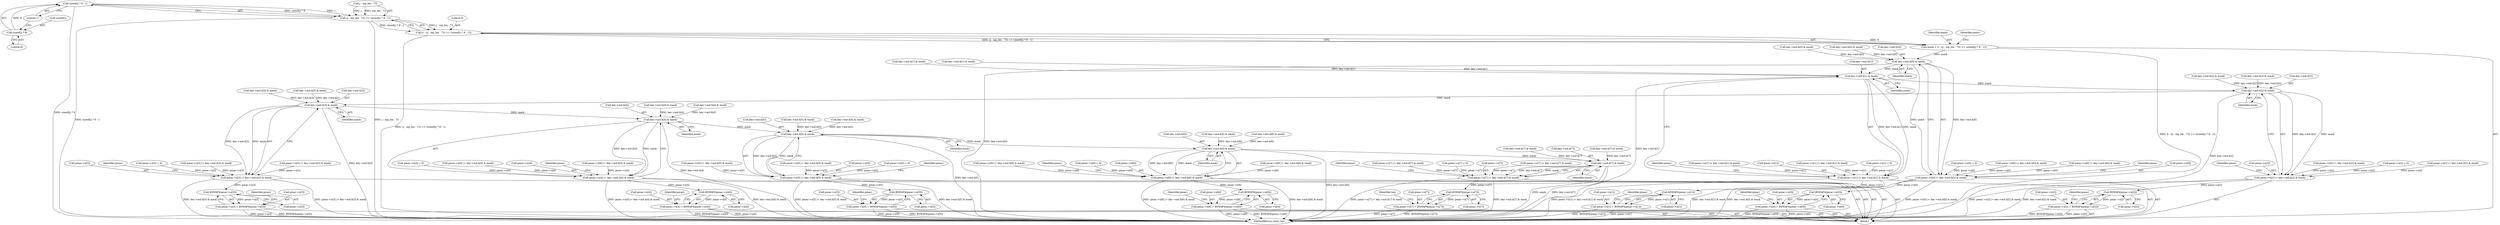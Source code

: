 digraph "0_openssl_68595c0c2886e7942a14f98c17a55a88afb6c292_0@API" {
"1001400" [label="(Call,sizeof(j) * 8 - 1)"];
"1001401" [label="(Call,sizeof(j) * 8)"];
"1001394" [label="(Call,(j - inp_len - 73) >> (sizeof(j) * 8 - 1))"];
"1001392" [label="(Call,0 - ((j - inp_len - 73) >> (sizeof(j) * 8 - 1)))"];
"1001390" [label="(Call,mask = 0 - ((j - inp_len - 73) >> (sizeof(j) * 8 - 1)))"];
"1001412" [label="(Call,key->md.h[0] & mask)"];
"1001406" [label="(Call,pmac->u[0] |= key->md.h[0] & mask)"];
"1001532" [label="(Call,BSWAP4(pmac->u[0]))"];
"1001526" [label="(Call,pmac->u[0] = BSWAP4(pmac->u[0]))"];
"1001427" [label="(Call,key->md.h[1] & mask)"];
"1001421" [label="(Call,pmac->u[1] |= key->md.h[1] & mask)"];
"1001544" [label="(Call,BSWAP4(pmac->u[1]))"];
"1001538" [label="(Call,pmac->u[1] = BSWAP4(pmac->u[1]))"];
"1001442" [label="(Call,key->md.h[2] & mask)"];
"1001436" [label="(Call,pmac->u[2] |= key->md.h[2] & mask)"];
"1001556" [label="(Call,BSWAP4(pmac->u[2]))"];
"1001550" [label="(Call,pmac->u[2] = BSWAP4(pmac->u[2]))"];
"1001457" [label="(Call,key->md.h[3] & mask)"];
"1001451" [label="(Call,pmac->u[3] |= key->md.h[3] & mask)"];
"1001568" [label="(Call,BSWAP4(pmac->u[3]))"];
"1001562" [label="(Call,pmac->u[3] = BSWAP4(pmac->u[3]))"];
"1001472" [label="(Call,key->md.h[4] & mask)"];
"1001466" [label="(Call,pmac->u[4] |= key->md.h[4] & mask)"];
"1001580" [label="(Call,BSWAP4(pmac->u[4]))"];
"1001574" [label="(Call,pmac->u[4] = BSWAP4(pmac->u[4]))"];
"1001487" [label="(Call,key->md.h[5] & mask)"];
"1001481" [label="(Call,pmac->u[5] |= key->md.h[5] & mask)"];
"1001592" [label="(Call,BSWAP4(pmac->u[5]))"];
"1001586" [label="(Call,pmac->u[5] = BSWAP4(pmac->u[5]))"];
"1001502" [label="(Call,key->md.h[6] & mask)"];
"1001496" [label="(Call,pmac->u[6] |= key->md.h[6] & mask)"];
"1001604" [label="(Call,BSWAP4(pmac->u[6]))"];
"1001598" [label="(Call,pmac->u[6] = BSWAP4(pmac->u[6]))"];
"1001517" [label="(Call,key->md.h[7] & mask)"];
"1001511" [label="(Call,pmac->u[7] |= key->md.h[7] & mask)"];
"1001616" [label="(Call,BSWAP4(pmac->u[7]))"];
"1001610" [label="(Call,pmac->u[7] = BSWAP4(pmac->u[7]))"];
"1001420" [label="(Identifier,mask)"];
"1001261" [label="(Call,pmac->u[6] |= key->md.h[6] & mask)"];
"1001604" [label="(Call,BSWAP4(pmac->u[6]))"];
"1001503" [label="(Call,key->md.h[6])"];
"1001002" [label="(Call,pmac->u[2] |= key->md.h[2] & mask)"];
"1001465" [label="(Identifier,mask)"];
"1001427" [label="(Call,key->md.h[1] & mask)"];
"1001592" [label="(Call,BSWAP4(pmac->u[5]))"];
"1001171" [label="(Call,pmac->u[0] |= key->md.h[0] & mask)"];
"1001391" [label="(Identifier,mask)"];
"1001610" [label="(Call,pmac->u[7] = BSWAP4(pmac->u[7]))"];
"1001457" [label="(Call,key->md.h[3] & mask)"];
"1001083" [label="(Call,key->md.h[7] & mask)"];
"1001473" [label="(Call,key->md.h[4])"];
"1001395" [label="(Call,j - inp_len - 73)"];
"1001551" [label="(Call,pmac->u[2])"];
"1001458" [label="(Call,key->md.h[3])"];
"1001526" [label="(Call,pmac->u[0] = BSWAP4(pmac->u[0]))"];
"1001586" [label="(Call,pmac->u[5] = BSWAP4(pmac->u[5]))"];
"1001617" [label="(Call,pmac->u[7])"];
"1001616" [label="(Call,BSWAP4(pmac->u[7]))"];
"1001480" [label="(Identifier,mask)"];
"1001587" [label="(Call,pmac->u[5])"];
"1000809" [label="(Call,pmac->u[2] = 0)"];
"1001518" [label="(Call,key->md.h[7])"];
"1000823" [label="(Call,pmac->u[4] = 0)"];
"1000978" [label="(Call,key->md.h[0] & mask)"];
"1001216" [label="(Call,pmac->u[3] |= key->md.h[3] & mask)"];
"1001562" [label="(Call,pmac->u[3] = BSWAP4(pmac->u[3]))"];
"1001032" [label="(Call,pmac->u[4] |= key->md.h[4] & mask)"];
"1001282" [label="(Call,key->md.h[7] & mask)"];
"1001421" [label="(Call,pmac->u[1] |= key->md.h[1] & mask)"];
"1001439" [label="(Identifier,pmac)"];
"1001201" [label="(Call,pmac->u[2] |= key->md.h[2] & mask)"];
"1001580" [label="(Call,BSWAP4(pmac->u[4]))"];
"1001237" [label="(Call,key->md.h[4] & mask)"];
"1001556" [label="(Call,BSWAP4(pmac->u[2]))"];
"1001186" [label="(Call,pmac->u[1] |= key->md.h[1] & mask)"];
"1001422" [label="(Call,pmac->u[1])"];
"1001428" [label="(Call,key->md.h[1])"];
"1001569" [label="(Call,pmac->u[3])"];
"1001062" [label="(Call,pmac->u[6] |= key->md.h[6] & mask)"];
"1001452" [label="(Call,pmac->u[3])"];
"1001424" [label="(Identifier,pmac)"];
"1001394" [label="(Call,(j - inp_len - 73) >> (sizeof(j) * 8 - 1))"];
"1001538" [label="(Call,pmac->u[1] = BSWAP4(pmac->u[1]))"];
"1001574" [label="(Call,pmac->u[4] = BSWAP4(pmac->u[4]))"];
"1001246" [label="(Call,pmac->u[5] |= key->md.h[5] & mask)"];
"1001466" [label="(Call,pmac->u[4] |= key->md.h[4] & mask)"];
"1001593" [label="(Call,pmac->u[5])"];
"1001525" [label="(Identifier,mask)"];
"1001532" [label="(Call,BSWAP4(pmac->u[0]))"];
"1001407" [label="(Call,pmac->u[0])"];
"1001390" [label="(Call,mask = 0 - ((j - inp_len - 73) >> (sizeof(j) * 8 - 1)))"];
"1001487" [label="(Call,key->md.h[5] & mask)"];
"1001541" [label="(Identifier,pmac)"];
"1001392" [label="(Call,0 - ((j - inp_len - 73) >> (sizeof(j) * 8 - 1)))"];
"1001481" [label="(Call,pmac->u[5] |= key->md.h[5] & mask)"];
"1001435" [label="(Identifier,mask)"];
"1001451" [label="(Call,pmac->u[3] |= key->md.h[3] & mask)"];
"1001467" [label="(Call,pmac->u[4])"];
"1001484" [label="(Identifier,pmac)"];
"1001605" [label="(Call,pmac->u[6])"];
"1001177" [label="(Call,key->md.h[0] & mask)"];
"1001482" [label="(Call,pmac->u[5])"];
"1001565" [label="(Identifier,pmac)"];
"1001545" [label="(Call,pmac->u[1])"];
"1001623" [label="(Identifier,len)"];
"1000830" [label="(Call,pmac->u[5] = 0)"];
"1000987" [label="(Call,pmac->u[1] |= key->md.h[1] & mask)"];
"1001514" [label="(Identifier,pmac)"];
"1001413" [label="(Call,key->md.h[0])"];
"1001409" [label="(Identifier,pmac)"];
"1000795" [label="(Call,pmac->u[0] = 0)"];
"1001469" [label="(Identifier,pmac)"];
"1001575" [label="(Call,pmac->u[4])"];
"1001533" [label="(Call,pmac->u[0])"];
"1001502" [label="(Call,key->md.h[6] & mask)"];
"1001601" [label="(Identifier,pmac)"];
"1001557" [label="(Call,pmac->u[2])"];
"1001222" [label="(Call,key->md.h[3] & mask)"];
"1000816" [label="(Call,pmac->u[3] = 0)"];
"1001068" [label="(Call,key->md.h[6] & mask)"];
"1000837" [label="(Call,pmac->u[6] = 0)"];
"1001511" [label="(Call,pmac->u[7] |= key->md.h[7] & mask)"];
"1001529" [label="(Identifier,pmac)"];
"1001568" [label="(Call,BSWAP4(pmac->u[3]))"];
"1001497" [label="(Call,pmac->u[6])"];
"1001544" [label="(Call,BSWAP4(pmac->u[1]))"];
"1000496" [label="(Block,)"];
"1000993" [label="(Call,key->md.h[1] & mask)"];
"1001589" [label="(Identifier,pmac)"];
"1001550" [label="(Call,pmac->u[2] = BSWAP4(pmac->u[2]))"];
"1001038" [label="(Call,key->md.h[4] & mask)"];
"1001944" [label="(MethodReturn,static int)"];
"1001577" [label="(Identifier,pmac)"];
"1001436" [label="(Call,pmac->u[2] |= key->md.h[2] & mask)"];
"1001252" [label="(Call,key->md.h[5] & mask)"];
"1001402" [label="(Call,sizeof(j))"];
"1001517" [label="(Call,key->md.h[7] & mask)"];
"1001276" [label="(Call,pmac->u[7] |= key->md.h[7] & mask)"];
"1001412" [label="(Call,key->md.h[0] & mask)"];
"1001599" [label="(Call,pmac->u[6])"];
"1000972" [label="(Call,pmac->u[0] |= key->md.h[0] & mask)"];
"1001488" [label="(Call,key->md.h[5])"];
"1001008" [label="(Call,key->md.h[2] & mask)"];
"1001405" [label="(Literal,1)"];
"1001613" [label="(Identifier,pmac)"];
"1000844" [label="(Call,pmac->u[7] = 0)"];
"1001495" [label="(Identifier,mask)"];
"1001454" [label="(Identifier,pmac)"];
"1001553" [label="(Identifier,pmac)"];
"1001207" [label="(Call,key->md.h[2] & mask)"];
"1001581" [label="(Call,pmac->u[4])"];
"1001267" [label="(Call,key->md.h[6] & mask)"];
"1000802" [label="(Call,pmac->u[1] = 0)"];
"1001598" [label="(Call,pmac->u[6] = BSWAP4(pmac->u[6]))"];
"1001499" [label="(Identifier,pmac)"];
"1001442" [label="(Call,key->md.h[2] & mask)"];
"1001404" [label="(Literal,8)"];
"1001472" [label="(Call,key->md.h[4] & mask)"];
"1001401" [label="(Call,sizeof(j) * 8)"];
"1001393" [label="(Literal,0)"];
"1001512" [label="(Call,pmac->u[7])"];
"1001450" [label="(Identifier,mask)"];
"1001077" [label="(Call,pmac->u[7] |= key->md.h[7] & mask)"];
"1001406" [label="(Call,pmac->u[0] |= key->md.h[0] & mask)"];
"1001611" [label="(Call,pmac->u[7])"];
"1001563" [label="(Call,pmac->u[3])"];
"1001539" [label="(Call,pmac->u[1])"];
"1001023" [label="(Call,key->md.h[3] & mask)"];
"1001437" [label="(Call,pmac->u[2])"];
"1001527" [label="(Call,pmac->u[0])"];
"1001047" [label="(Call,pmac->u[5] |= key->md.h[5] & mask)"];
"1001496" [label="(Call,pmac->u[6] |= key->md.h[6] & mask)"];
"1001510" [label="(Identifier,mask)"];
"1001053" [label="(Call,key->md.h[5] & mask)"];
"1001231" [label="(Call,pmac->u[4] |= key->md.h[4] & mask)"];
"1001443" [label="(Call,key->md.h[2])"];
"1001400" [label="(Call,sizeof(j) * 8 - 1)"];
"1001192" [label="(Call,key->md.h[1] & mask)"];
"1001017" [label="(Call,pmac->u[3] |= key->md.h[3] & mask)"];
"1001400" -> "1001394"  [label="AST: "];
"1001400" -> "1001405"  [label="CFG: "];
"1001401" -> "1001400"  [label="AST: "];
"1001405" -> "1001400"  [label="AST: "];
"1001394" -> "1001400"  [label="CFG: "];
"1001400" -> "1001944"  [label="DDG: sizeof(j) * 8"];
"1001400" -> "1001394"  [label="DDG: sizeof(j) * 8"];
"1001400" -> "1001394"  [label="DDG: 1"];
"1001401" -> "1001400"  [label="DDG: 8"];
"1001401" -> "1001404"  [label="CFG: "];
"1001402" -> "1001401"  [label="AST: "];
"1001404" -> "1001401"  [label="AST: "];
"1001405" -> "1001401"  [label="CFG: "];
"1001394" -> "1001392"  [label="AST: "];
"1001395" -> "1001394"  [label="AST: "];
"1001392" -> "1001394"  [label="CFG: "];
"1001394" -> "1001944"  [label="DDG: sizeof(j) * 8 - 1"];
"1001394" -> "1001944"  [label="DDG: j - inp_len - 73"];
"1001394" -> "1001392"  [label="DDG: j - inp_len - 73"];
"1001394" -> "1001392"  [label="DDG: sizeof(j) * 8 - 1"];
"1001395" -> "1001394"  [label="DDG: j"];
"1001395" -> "1001394"  [label="DDG: inp_len - 73"];
"1001392" -> "1001390"  [label="AST: "];
"1001393" -> "1001392"  [label="AST: "];
"1001390" -> "1001392"  [label="CFG: "];
"1001392" -> "1001944"  [label="DDG: (j - inp_len - 73) >> (sizeof(j) * 8 - 1)"];
"1001392" -> "1001390"  [label="DDG: 0"];
"1001392" -> "1001390"  [label="DDG: (j - inp_len - 73) >> (sizeof(j) * 8 - 1)"];
"1001390" -> "1000496"  [label="AST: "];
"1001391" -> "1001390"  [label="AST: "];
"1001409" -> "1001390"  [label="CFG: "];
"1001390" -> "1001944"  [label="DDG: 0 - ((j - inp_len - 73) >> (sizeof(j) * 8 - 1))"];
"1001390" -> "1001412"  [label="DDG: mask"];
"1001412" -> "1001406"  [label="AST: "];
"1001412" -> "1001420"  [label="CFG: "];
"1001413" -> "1001412"  [label="AST: "];
"1001420" -> "1001412"  [label="AST: "];
"1001406" -> "1001412"  [label="CFG: "];
"1001412" -> "1001944"  [label="DDG: key->md.h[0]"];
"1001412" -> "1001406"  [label="DDG: key->md.h[0]"];
"1001412" -> "1001406"  [label="DDG: mask"];
"1001177" -> "1001412"  [label="DDG: key->md.h[0]"];
"1000978" -> "1001412"  [label="DDG: key->md.h[0]"];
"1001412" -> "1001427"  [label="DDG: mask"];
"1001406" -> "1000496"  [label="AST: "];
"1001407" -> "1001406"  [label="AST: "];
"1001424" -> "1001406"  [label="CFG: "];
"1001406" -> "1001944"  [label="DDG: pmac->u[0] |= key->md.h[0] & mask"];
"1001406" -> "1001944"  [label="DDG: key->md.h[0] & mask"];
"1001171" -> "1001406"  [label="DDG: pmac->u[0]"];
"1000795" -> "1001406"  [label="DDG: pmac->u[0]"];
"1000972" -> "1001406"  [label="DDG: pmac->u[0]"];
"1001406" -> "1001532"  [label="DDG: pmac->u[0]"];
"1001532" -> "1001526"  [label="AST: "];
"1001532" -> "1001533"  [label="CFG: "];
"1001533" -> "1001532"  [label="AST: "];
"1001526" -> "1001532"  [label="CFG: "];
"1001532" -> "1001526"  [label="DDG: pmac->u[0]"];
"1001526" -> "1000496"  [label="AST: "];
"1001527" -> "1001526"  [label="AST: "];
"1001541" -> "1001526"  [label="CFG: "];
"1001526" -> "1001944"  [label="DDG: BSWAP4(pmac->u[0])"];
"1001526" -> "1001944"  [label="DDG: pmac->u[0]"];
"1001427" -> "1001421"  [label="AST: "];
"1001427" -> "1001435"  [label="CFG: "];
"1001428" -> "1001427"  [label="AST: "];
"1001435" -> "1001427"  [label="AST: "];
"1001421" -> "1001427"  [label="CFG: "];
"1001427" -> "1001944"  [label="DDG: key->md.h[1]"];
"1001427" -> "1001421"  [label="DDG: key->md.h[1]"];
"1001427" -> "1001421"  [label="DDG: mask"];
"1000993" -> "1001427"  [label="DDG: key->md.h[1]"];
"1001192" -> "1001427"  [label="DDG: key->md.h[1]"];
"1001427" -> "1001442"  [label="DDG: mask"];
"1001421" -> "1000496"  [label="AST: "];
"1001422" -> "1001421"  [label="AST: "];
"1001439" -> "1001421"  [label="CFG: "];
"1001421" -> "1001944"  [label="DDG: key->md.h[1] & mask"];
"1001421" -> "1001944"  [label="DDG: pmac->u[1] |= key->md.h[1] & mask"];
"1000802" -> "1001421"  [label="DDG: pmac->u[1]"];
"1000987" -> "1001421"  [label="DDG: pmac->u[1]"];
"1001186" -> "1001421"  [label="DDG: pmac->u[1]"];
"1001421" -> "1001544"  [label="DDG: pmac->u[1]"];
"1001544" -> "1001538"  [label="AST: "];
"1001544" -> "1001545"  [label="CFG: "];
"1001545" -> "1001544"  [label="AST: "];
"1001538" -> "1001544"  [label="CFG: "];
"1001544" -> "1001538"  [label="DDG: pmac->u[1]"];
"1001538" -> "1000496"  [label="AST: "];
"1001539" -> "1001538"  [label="AST: "];
"1001553" -> "1001538"  [label="CFG: "];
"1001538" -> "1001944"  [label="DDG: BSWAP4(pmac->u[1])"];
"1001538" -> "1001944"  [label="DDG: pmac->u[1]"];
"1001442" -> "1001436"  [label="AST: "];
"1001442" -> "1001450"  [label="CFG: "];
"1001443" -> "1001442"  [label="AST: "];
"1001450" -> "1001442"  [label="AST: "];
"1001436" -> "1001442"  [label="CFG: "];
"1001442" -> "1001944"  [label="DDG: key->md.h[2]"];
"1001442" -> "1001436"  [label="DDG: key->md.h[2]"];
"1001442" -> "1001436"  [label="DDG: mask"];
"1001207" -> "1001442"  [label="DDG: key->md.h[2]"];
"1001008" -> "1001442"  [label="DDG: key->md.h[2]"];
"1001442" -> "1001457"  [label="DDG: mask"];
"1001436" -> "1000496"  [label="AST: "];
"1001437" -> "1001436"  [label="AST: "];
"1001454" -> "1001436"  [label="CFG: "];
"1001436" -> "1001944"  [label="DDG: pmac->u[2] |= key->md.h[2] & mask"];
"1001436" -> "1001944"  [label="DDG: key->md.h[2] & mask"];
"1000809" -> "1001436"  [label="DDG: pmac->u[2]"];
"1001002" -> "1001436"  [label="DDG: pmac->u[2]"];
"1001201" -> "1001436"  [label="DDG: pmac->u[2]"];
"1001436" -> "1001556"  [label="DDG: pmac->u[2]"];
"1001556" -> "1001550"  [label="AST: "];
"1001556" -> "1001557"  [label="CFG: "];
"1001557" -> "1001556"  [label="AST: "];
"1001550" -> "1001556"  [label="CFG: "];
"1001556" -> "1001550"  [label="DDG: pmac->u[2]"];
"1001550" -> "1000496"  [label="AST: "];
"1001551" -> "1001550"  [label="AST: "];
"1001565" -> "1001550"  [label="CFG: "];
"1001550" -> "1001944"  [label="DDG: pmac->u[2]"];
"1001550" -> "1001944"  [label="DDG: BSWAP4(pmac->u[2])"];
"1001457" -> "1001451"  [label="AST: "];
"1001457" -> "1001465"  [label="CFG: "];
"1001458" -> "1001457"  [label="AST: "];
"1001465" -> "1001457"  [label="AST: "];
"1001451" -> "1001457"  [label="CFG: "];
"1001457" -> "1001944"  [label="DDG: key->md.h[3]"];
"1001457" -> "1001451"  [label="DDG: key->md.h[3]"];
"1001457" -> "1001451"  [label="DDG: mask"];
"1001222" -> "1001457"  [label="DDG: key->md.h[3]"];
"1001023" -> "1001457"  [label="DDG: key->md.h[3]"];
"1001457" -> "1001472"  [label="DDG: mask"];
"1001451" -> "1000496"  [label="AST: "];
"1001452" -> "1001451"  [label="AST: "];
"1001469" -> "1001451"  [label="CFG: "];
"1001451" -> "1001944"  [label="DDG: pmac->u[3] |= key->md.h[3] & mask"];
"1001451" -> "1001944"  [label="DDG: key->md.h[3] & mask"];
"1000816" -> "1001451"  [label="DDG: pmac->u[3]"];
"1001017" -> "1001451"  [label="DDG: pmac->u[3]"];
"1001216" -> "1001451"  [label="DDG: pmac->u[3]"];
"1001451" -> "1001568"  [label="DDG: pmac->u[3]"];
"1001568" -> "1001562"  [label="AST: "];
"1001568" -> "1001569"  [label="CFG: "];
"1001569" -> "1001568"  [label="AST: "];
"1001562" -> "1001568"  [label="CFG: "];
"1001568" -> "1001562"  [label="DDG: pmac->u[3]"];
"1001562" -> "1000496"  [label="AST: "];
"1001563" -> "1001562"  [label="AST: "];
"1001577" -> "1001562"  [label="CFG: "];
"1001562" -> "1001944"  [label="DDG: pmac->u[3]"];
"1001562" -> "1001944"  [label="DDG: BSWAP4(pmac->u[3])"];
"1001472" -> "1001466"  [label="AST: "];
"1001472" -> "1001480"  [label="CFG: "];
"1001473" -> "1001472"  [label="AST: "];
"1001480" -> "1001472"  [label="AST: "];
"1001466" -> "1001472"  [label="CFG: "];
"1001472" -> "1001944"  [label="DDG: key->md.h[4]"];
"1001472" -> "1001466"  [label="DDG: key->md.h[4]"];
"1001472" -> "1001466"  [label="DDG: mask"];
"1001237" -> "1001472"  [label="DDG: key->md.h[4]"];
"1001038" -> "1001472"  [label="DDG: key->md.h[4]"];
"1001472" -> "1001487"  [label="DDG: mask"];
"1001466" -> "1000496"  [label="AST: "];
"1001467" -> "1001466"  [label="AST: "];
"1001484" -> "1001466"  [label="CFG: "];
"1001466" -> "1001944"  [label="DDG: key->md.h[4] & mask"];
"1001466" -> "1001944"  [label="DDG: pmac->u[4] |= key->md.h[4] & mask"];
"1001231" -> "1001466"  [label="DDG: pmac->u[4]"];
"1000823" -> "1001466"  [label="DDG: pmac->u[4]"];
"1001032" -> "1001466"  [label="DDG: pmac->u[4]"];
"1001466" -> "1001580"  [label="DDG: pmac->u[4]"];
"1001580" -> "1001574"  [label="AST: "];
"1001580" -> "1001581"  [label="CFG: "];
"1001581" -> "1001580"  [label="AST: "];
"1001574" -> "1001580"  [label="CFG: "];
"1001580" -> "1001574"  [label="DDG: pmac->u[4]"];
"1001574" -> "1000496"  [label="AST: "];
"1001575" -> "1001574"  [label="AST: "];
"1001589" -> "1001574"  [label="CFG: "];
"1001574" -> "1001944"  [label="DDG: BSWAP4(pmac->u[4])"];
"1001574" -> "1001944"  [label="DDG: pmac->u[4]"];
"1001487" -> "1001481"  [label="AST: "];
"1001487" -> "1001495"  [label="CFG: "];
"1001488" -> "1001487"  [label="AST: "];
"1001495" -> "1001487"  [label="AST: "];
"1001481" -> "1001487"  [label="CFG: "];
"1001487" -> "1001944"  [label="DDG: key->md.h[5]"];
"1001487" -> "1001481"  [label="DDG: key->md.h[5]"];
"1001487" -> "1001481"  [label="DDG: mask"];
"1001252" -> "1001487"  [label="DDG: key->md.h[5]"];
"1001053" -> "1001487"  [label="DDG: key->md.h[5]"];
"1001487" -> "1001502"  [label="DDG: mask"];
"1001481" -> "1000496"  [label="AST: "];
"1001482" -> "1001481"  [label="AST: "];
"1001499" -> "1001481"  [label="CFG: "];
"1001481" -> "1001944"  [label="DDG: key->md.h[5] & mask"];
"1001481" -> "1001944"  [label="DDG: pmac->u[5] |= key->md.h[5] & mask"];
"1001246" -> "1001481"  [label="DDG: pmac->u[5]"];
"1001047" -> "1001481"  [label="DDG: pmac->u[5]"];
"1000830" -> "1001481"  [label="DDG: pmac->u[5]"];
"1001481" -> "1001592"  [label="DDG: pmac->u[5]"];
"1001592" -> "1001586"  [label="AST: "];
"1001592" -> "1001593"  [label="CFG: "];
"1001593" -> "1001592"  [label="AST: "];
"1001586" -> "1001592"  [label="CFG: "];
"1001592" -> "1001586"  [label="DDG: pmac->u[5]"];
"1001586" -> "1000496"  [label="AST: "];
"1001587" -> "1001586"  [label="AST: "];
"1001601" -> "1001586"  [label="CFG: "];
"1001586" -> "1001944"  [label="DDG: pmac->u[5]"];
"1001586" -> "1001944"  [label="DDG: BSWAP4(pmac->u[5])"];
"1001502" -> "1001496"  [label="AST: "];
"1001502" -> "1001510"  [label="CFG: "];
"1001503" -> "1001502"  [label="AST: "];
"1001510" -> "1001502"  [label="AST: "];
"1001496" -> "1001502"  [label="CFG: "];
"1001502" -> "1001944"  [label="DDG: key->md.h[6]"];
"1001502" -> "1001496"  [label="DDG: key->md.h[6]"];
"1001502" -> "1001496"  [label="DDG: mask"];
"1001267" -> "1001502"  [label="DDG: key->md.h[6]"];
"1001068" -> "1001502"  [label="DDG: key->md.h[6]"];
"1001502" -> "1001517"  [label="DDG: mask"];
"1001496" -> "1000496"  [label="AST: "];
"1001497" -> "1001496"  [label="AST: "];
"1001514" -> "1001496"  [label="CFG: "];
"1001496" -> "1001944"  [label="DDG: key->md.h[6] & mask"];
"1001496" -> "1001944"  [label="DDG: pmac->u[6] |= key->md.h[6] & mask"];
"1000837" -> "1001496"  [label="DDG: pmac->u[6]"];
"1001261" -> "1001496"  [label="DDG: pmac->u[6]"];
"1001062" -> "1001496"  [label="DDG: pmac->u[6]"];
"1001496" -> "1001604"  [label="DDG: pmac->u[6]"];
"1001604" -> "1001598"  [label="AST: "];
"1001604" -> "1001605"  [label="CFG: "];
"1001605" -> "1001604"  [label="AST: "];
"1001598" -> "1001604"  [label="CFG: "];
"1001604" -> "1001598"  [label="DDG: pmac->u[6]"];
"1001598" -> "1000496"  [label="AST: "];
"1001599" -> "1001598"  [label="AST: "];
"1001613" -> "1001598"  [label="CFG: "];
"1001598" -> "1001944"  [label="DDG: pmac->u[6]"];
"1001598" -> "1001944"  [label="DDG: BSWAP4(pmac->u[6])"];
"1001517" -> "1001511"  [label="AST: "];
"1001517" -> "1001525"  [label="CFG: "];
"1001518" -> "1001517"  [label="AST: "];
"1001525" -> "1001517"  [label="AST: "];
"1001511" -> "1001517"  [label="CFG: "];
"1001517" -> "1001944"  [label="DDG: mask"];
"1001517" -> "1001944"  [label="DDG: key->md.h[7]"];
"1001517" -> "1001511"  [label="DDG: key->md.h[7]"];
"1001517" -> "1001511"  [label="DDG: mask"];
"1001282" -> "1001517"  [label="DDG: key->md.h[7]"];
"1001083" -> "1001517"  [label="DDG: key->md.h[7]"];
"1001511" -> "1000496"  [label="AST: "];
"1001512" -> "1001511"  [label="AST: "];
"1001529" -> "1001511"  [label="CFG: "];
"1001511" -> "1001944"  [label="DDG: key->md.h[7] & mask"];
"1001511" -> "1001944"  [label="DDG: pmac->u[7] |= key->md.h[7] & mask"];
"1001276" -> "1001511"  [label="DDG: pmac->u[7]"];
"1001077" -> "1001511"  [label="DDG: pmac->u[7]"];
"1000844" -> "1001511"  [label="DDG: pmac->u[7]"];
"1001511" -> "1001616"  [label="DDG: pmac->u[7]"];
"1001616" -> "1001610"  [label="AST: "];
"1001616" -> "1001617"  [label="CFG: "];
"1001617" -> "1001616"  [label="AST: "];
"1001610" -> "1001616"  [label="CFG: "];
"1001616" -> "1001610"  [label="DDG: pmac->u[7]"];
"1001610" -> "1000496"  [label="AST: "];
"1001611" -> "1001610"  [label="AST: "];
"1001623" -> "1001610"  [label="CFG: "];
"1001610" -> "1001944"  [label="DDG: pmac->u[7]"];
"1001610" -> "1001944"  [label="DDG: BSWAP4(pmac->u[7])"];
}
